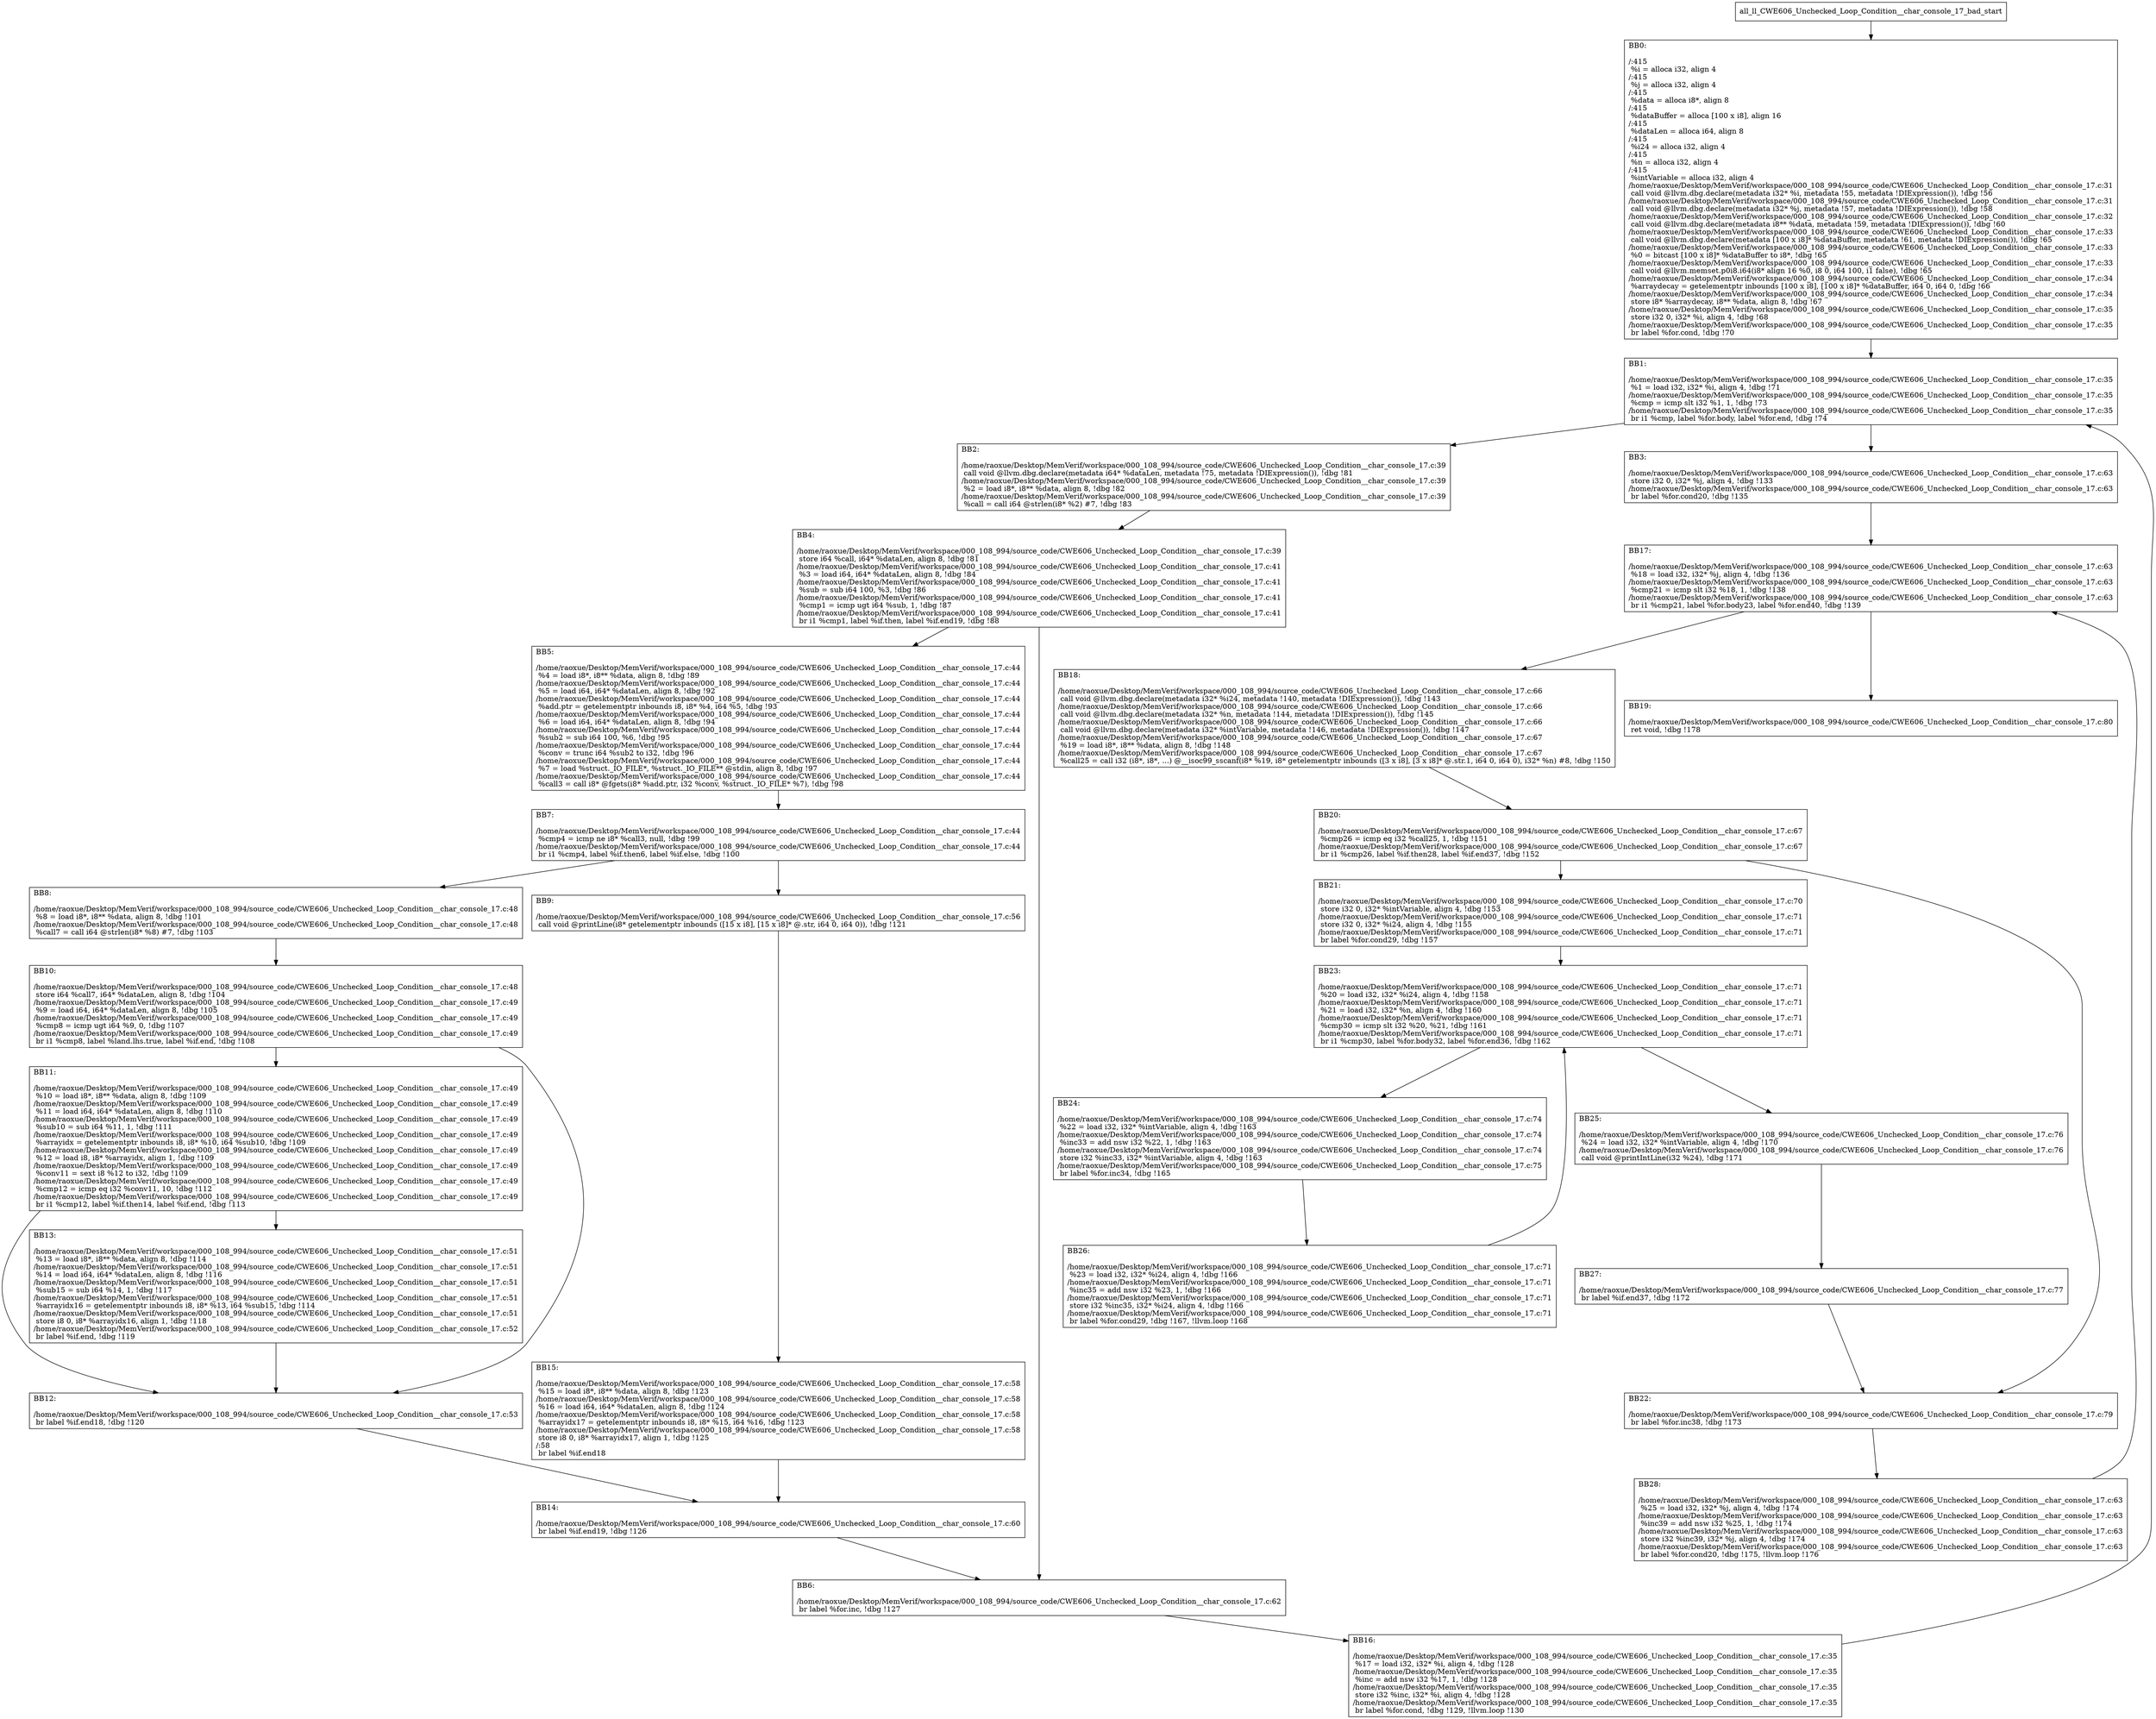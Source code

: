 digraph "CFG for'all_ll_CWE606_Unchecked_Loop_Condition__char_console_17_bad' function" {
	BBall_ll_CWE606_Unchecked_Loop_Condition__char_console_17_bad_start[shape=record,label="{all_ll_CWE606_Unchecked_Loop_Condition__char_console_17_bad_start}"];
	BBall_ll_CWE606_Unchecked_Loop_Condition__char_console_17_bad_start-> all_ll_CWE606_Unchecked_Loop_Condition__char_console_17_badBB0;
	all_ll_CWE606_Unchecked_Loop_Condition__char_console_17_badBB0 [shape=record, label="{BB0:\l\l/:415\l
  %i = alloca i32, align 4\l
/:415\l
  %j = alloca i32, align 4\l
/:415\l
  %data = alloca i8*, align 8\l
/:415\l
  %dataBuffer = alloca [100 x i8], align 16\l
/:415\l
  %dataLen = alloca i64, align 8\l
/:415\l
  %i24 = alloca i32, align 4\l
/:415\l
  %n = alloca i32, align 4\l
/:415\l
  %intVariable = alloca i32, align 4\l
/home/raoxue/Desktop/MemVerif/workspace/000_108_994/source_code/CWE606_Unchecked_Loop_Condition__char_console_17.c:31\l
  call void @llvm.dbg.declare(metadata i32* %i, metadata !55, metadata !DIExpression()), !dbg !56\l
/home/raoxue/Desktop/MemVerif/workspace/000_108_994/source_code/CWE606_Unchecked_Loop_Condition__char_console_17.c:31\l
  call void @llvm.dbg.declare(metadata i32* %j, metadata !57, metadata !DIExpression()), !dbg !58\l
/home/raoxue/Desktop/MemVerif/workspace/000_108_994/source_code/CWE606_Unchecked_Loop_Condition__char_console_17.c:32\l
  call void @llvm.dbg.declare(metadata i8** %data, metadata !59, metadata !DIExpression()), !dbg !60\l
/home/raoxue/Desktop/MemVerif/workspace/000_108_994/source_code/CWE606_Unchecked_Loop_Condition__char_console_17.c:33\l
  call void @llvm.dbg.declare(metadata [100 x i8]* %dataBuffer, metadata !61, metadata !DIExpression()), !dbg !65\l
/home/raoxue/Desktop/MemVerif/workspace/000_108_994/source_code/CWE606_Unchecked_Loop_Condition__char_console_17.c:33\l
  %0 = bitcast [100 x i8]* %dataBuffer to i8*, !dbg !65\l
/home/raoxue/Desktop/MemVerif/workspace/000_108_994/source_code/CWE606_Unchecked_Loop_Condition__char_console_17.c:33\l
  call void @llvm.memset.p0i8.i64(i8* align 16 %0, i8 0, i64 100, i1 false), !dbg !65\l
/home/raoxue/Desktop/MemVerif/workspace/000_108_994/source_code/CWE606_Unchecked_Loop_Condition__char_console_17.c:34\l
  %arraydecay = getelementptr inbounds [100 x i8], [100 x i8]* %dataBuffer, i64 0, i64 0, !dbg !66\l
/home/raoxue/Desktop/MemVerif/workspace/000_108_994/source_code/CWE606_Unchecked_Loop_Condition__char_console_17.c:34\l
  store i8* %arraydecay, i8** %data, align 8, !dbg !67\l
/home/raoxue/Desktop/MemVerif/workspace/000_108_994/source_code/CWE606_Unchecked_Loop_Condition__char_console_17.c:35\l
  store i32 0, i32* %i, align 4, !dbg !68\l
/home/raoxue/Desktop/MemVerif/workspace/000_108_994/source_code/CWE606_Unchecked_Loop_Condition__char_console_17.c:35\l
  br label %for.cond, !dbg !70\l
}"];
	all_ll_CWE606_Unchecked_Loop_Condition__char_console_17_badBB0-> all_ll_CWE606_Unchecked_Loop_Condition__char_console_17_badBB1;
	all_ll_CWE606_Unchecked_Loop_Condition__char_console_17_badBB1 [shape=record, label="{BB1:\l\l/home/raoxue/Desktop/MemVerif/workspace/000_108_994/source_code/CWE606_Unchecked_Loop_Condition__char_console_17.c:35\l
  %1 = load i32, i32* %i, align 4, !dbg !71\l
/home/raoxue/Desktop/MemVerif/workspace/000_108_994/source_code/CWE606_Unchecked_Loop_Condition__char_console_17.c:35\l
  %cmp = icmp slt i32 %1, 1, !dbg !73\l
/home/raoxue/Desktop/MemVerif/workspace/000_108_994/source_code/CWE606_Unchecked_Loop_Condition__char_console_17.c:35\l
  br i1 %cmp, label %for.body, label %for.end, !dbg !74\l
}"];
	all_ll_CWE606_Unchecked_Loop_Condition__char_console_17_badBB1-> all_ll_CWE606_Unchecked_Loop_Condition__char_console_17_badBB2;
	all_ll_CWE606_Unchecked_Loop_Condition__char_console_17_badBB1-> all_ll_CWE606_Unchecked_Loop_Condition__char_console_17_badBB3;
	all_ll_CWE606_Unchecked_Loop_Condition__char_console_17_badBB2 [shape=record, label="{BB2:\l\l/home/raoxue/Desktop/MemVerif/workspace/000_108_994/source_code/CWE606_Unchecked_Loop_Condition__char_console_17.c:39\l
  call void @llvm.dbg.declare(metadata i64* %dataLen, metadata !75, metadata !DIExpression()), !dbg !81\l
/home/raoxue/Desktop/MemVerif/workspace/000_108_994/source_code/CWE606_Unchecked_Loop_Condition__char_console_17.c:39\l
  %2 = load i8*, i8** %data, align 8, !dbg !82\l
/home/raoxue/Desktop/MemVerif/workspace/000_108_994/source_code/CWE606_Unchecked_Loop_Condition__char_console_17.c:39\l
  %call = call i64 @strlen(i8* %2) #7, !dbg !83\l
}"];
	all_ll_CWE606_Unchecked_Loop_Condition__char_console_17_badBB2-> all_ll_CWE606_Unchecked_Loop_Condition__char_console_17_badBB4;
	all_ll_CWE606_Unchecked_Loop_Condition__char_console_17_badBB4 [shape=record, label="{BB4:\l\l/home/raoxue/Desktop/MemVerif/workspace/000_108_994/source_code/CWE606_Unchecked_Loop_Condition__char_console_17.c:39\l
  store i64 %call, i64* %dataLen, align 8, !dbg !81\l
/home/raoxue/Desktop/MemVerif/workspace/000_108_994/source_code/CWE606_Unchecked_Loop_Condition__char_console_17.c:41\l
  %3 = load i64, i64* %dataLen, align 8, !dbg !84\l
/home/raoxue/Desktop/MemVerif/workspace/000_108_994/source_code/CWE606_Unchecked_Loop_Condition__char_console_17.c:41\l
  %sub = sub i64 100, %3, !dbg !86\l
/home/raoxue/Desktop/MemVerif/workspace/000_108_994/source_code/CWE606_Unchecked_Loop_Condition__char_console_17.c:41\l
  %cmp1 = icmp ugt i64 %sub, 1, !dbg !87\l
/home/raoxue/Desktop/MemVerif/workspace/000_108_994/source_code/CWE606_Unchecked_Loop_Condition__char_console_17.c:41\l
  br i1 %cmp1, label %if.then, label %if.end19, !dbg !88\l
}"];
	all_ll_CWE606_Unchecked_Loop_Condition__char_console_17_badBB4-> all_ll_CWE606_Unchecked_Loop_Condition__char_console_17_badBB5;
	all_ll_CWE606_Unchecked_Loop_Condition__char_console_17_badBB4-> all_ll_CWE606_Unchecked_Loop_Condition__char_console_17_badBB6;
	all_ll_CWE606_Unchecked_Loop_Condition__char_console_17_badBB5 [shape=record, label="{BB5:\l\l/home/raoxue/Desktop/MemVerif/workspace/000_108_994/source_code/CWE606_Unchecked_Loop_Condition__char_console_17.c:44\l
  %4 = load i8*, i8** %data, align 8, !dbg !89\l
/home/raoxue/Desktop/MemVerif/workspace/000_108_994/source_code/CWE606_Unchecked_Loop_Condition__char_console_17.c:44\l
  %5 = load i64, i64* %dataLen, align 8, !dbg !92\l
/home/raoxue/Desktop/MemVerif/workspace/000_108_994/source_code/CWE606_Unchecked_Loop_Condition__char_console_17.c:44\l
  %add.ptr = getelementptr inbounds i8, i8* %4, i64 %5, !dbg !93\l
/home/raoxue/Desktop/MemVerif/workspace/000_108_994/source_code/CWE606_Unchecked_Loop_Condition__char_console_17.c:44\l
  %6 = load i64, i64* %dataLen, align 8, !dbg !94\l
/home/raoxue/Desktop/MemVerif/workspace/000_108_994/source_code/CWE606_Unchecked_Loop_Condition__char_console_17.c:44\l
  %sub2 = sub i64 100, %6, !dbg !95\l
/home/raoxue/Desktop/MemVerif/workspace/000_108_994/source_code/CWE606_Unchecked_Loop_Condition__char_console_17.c:44\l
  %conv = trunc i64 %sub2 to i32, !dbg !96\l
/home/raoxue/Desktop/MemVerif/workspace/000_108_994/source_code/CWE606_Unchecked_Loop_Condition__char_console_17.c:44\l
  %7 = load %struct._IO_FILE*, %struct._IO_FILE** @stdin, align 8, !dbg !97\l
/home/raoxue/Desktop/MemVerif/workspace/000_108_994/source_code/CWE606_Unchecked_Loop_Condition__char_console_17.c:44\l
  %call3 = call i8* @fgets(i8* %add.ptr, i32 %conv, %struct._IO_FILE* %7), !dbg !98\l
}"];
	all_ll_CWE606_Unchecked_Loop_Condition__char_console_17_badBB5-> all_ll_CWE606_Unchecked_Loop_Condition__char_console_17_badBB7;
	all_ll_CWE606_Unchecked_Loop_Condition__char_console_17_badBB7 [shape=record, label="{BB7:\l\l/home/raoxue/Desktop/MemVerif/workspace/000_108_994/source_code/CWE606_Unchecked_Loop_Condition__char_console_17.c:44\l
  %cmp4 = icmp ne i8* %call3, null, !dbg !99\l
/home/raoxue/Desktop/MemVerif/workspace/000_108_994/source_code/CWE606_Unchecked_Loop_Condition__char_console_17.c:44\l
  br i1 %cmp4, label %if.then6, label %if.else, !dbg !100\l
}"];
	all_ll_CWE606_Unchecked_Loop_Condition__char_console_17_badBB7-> all_ll_CWE606_Unchecked_Loop_Condition__char_console_17_badBB8;
	all_ll_CWE606_Unchecked_Loop_Condition__char_console_17_badBB7-> all_ll_CWE606_Unchecked_Loop_Condition__char_console_17_badBB9;
	all_ll_CWE606_Unchecked_Loop_Condition__char_console_17_badBB8 [shape=record, label="{BB8:\l\l/home/raoxue/Desktop/MemVerif/workspace/000_108_994/source_code/CWE606_Unchecked_Loop_Condition__char_console_17.c:48\l
  %8 = load i8*, i8** %data, align 8, !dbg !101\l
/home/raoxue/Desktop/MemVerif/workspace/000_108_994/source_code/CWE606_Unchecked_Loop_Condition__char_console_17.c:48\l
  %call7 = call i64 @strlen(i8* %8) #7, !dbg !103\l
}"];
	all_ll_CWE606_Unchecked_Loop_Condition__char_console_17_badBB8-> all_ll_CWE606_Unchecked_Loop_Condition__char_console_17_badBB10;
	all_ll_CWE606_Unchecked_Loop_Condition__char_console_17_badBB10 [shape=record, label="{BB10:\l\l/home/raoxue/Desktop/MemVerif/workspace/000_108_994/source_code/CWE606_Unchecked_Loop_Condition__char_console_17.c:48\l
  store i64 %call7, i64* %dataLen, align 8, !dbg !104\l
/home/raoxue/Desktop/MemVerif/workspace/000_108_994/source_code/CWE606_Unchecked_Loop_Condition__char_console_17.c:49\l
  %9 = load i64, i64* %dataLen, align 8, !dbg !105\l
/home/raoxue/Desktop/MemVerif/workspace/000_108_994/source_code/CWE606_Unchecked_Loop_Condition__char_console_17.c:49\l
  %cmp8 = icmp ugt i64 %9, 0, !dbg !107\l
/home/raoxue/Desktop/MemVerif/workspace/000_108_994/source_code/CWE606_Unchecked_Loop_Condition__char_console_17.c:49\l
  br i1 %cmp8, label %land.lhs.true, label %if.end, !dbg !108\l
}"];
	all_ll_CWE606_Unchecked_Loop_Condition__char_console_17_badBB10-> all_ll_CWE606_Unchecked_Loop_Condition__char_console_17_badBB11;
	all_ll_CWE606_Unchecked_Loop_Condition__char_console_17_badBB10-> all_ll_CWE606_Unchecked_Loop_Condition__char_console_17_badBB12;
	all_ll_CWE606_Unchecked_Loop_Condition__char_console_17_badBB11 [shape=record, label="{BB11:\l\l/home/raoxue/Desktop/MemVerif/workspace/000_108_994/source_code/CWE606_Unchecked_Loop_Condition__char_console_17.c:49\l
  %10 = load i8*, i8** %data, align 8, !dbg !109\l
/home/raoxue/Desktop/MemVerif/workspace/000_108_994/source_code/CWE606_Unchecked_Loop_Condition__char_console_17.c:49\l
  %11 = load i64, i64* %dataLen, align 8, !dbg !110\l
/home/raoxue/Desktop/MemVerif/workspace/000_108_994/source_code/CWE606_Unchecked_Loop_Condition__char_console_17.c:49\l
  %sub10 = sub i64 %11, 1, !dbg !111\l
/home/raoxue/Desktop/MemVerif/workspace/000_108_994/source_code/CWE606_Unchecked_Loop_Condition__char_console_17.c:49\l
  %arrayidx = getelementptr inbounds i8, i8* %10, i64 %sub10, !dbg !109\l
/home/raoxue/Desktop/MemVerif/workspace/000_108_994/source_code/CWE606_Unchecked_Loop_Condition__char_console_17.c:49\l
  %12 = load i8, i8* %arrayidx, align 1, !dbg !109\l
/home/raoxue/Desktop/MemVerif/workspace/000_108_994/source_code/CWE606_Unchecked_Loop_Condition__char_console_17.c:49\l
  %conv11 = sext i8 %12 to i32, !dbg !109\l
/home/raoxue/Desktop/MemVerif/workspace/000_108_994/source_code/CWE606_Unchecked_Loop_Condition__char_console_17.c:49\l
  %cmp12 = icmp eq i32 %conv11, 10, !dbg !112\l
/home/raoxue/Desktop/MemVerif/workspace/000_108_994/source_code/CWE606_Unchecked_Loop_Condition__char_console_17.c:49\l
  br i1 %cmp12, label %if.then14, label %if.end, !dbg !113\l
}"];
	all_ll_CWE606_Unchecked_Loop_Condition__char_console_17_badBB11-> all_ll_CWE606_Unchecked_Loop_Condition__char_console_17_badBB13;
	all_ll_CWE606_Unchecked_Loop_Condition__char_console_17_badBB11-> all_ll_CWE606_Unchecked_Loop_Condition__char_console_17_badBB12;
	all_ll_CWE606_Unchecked_Loop_Condition__char_console_17_badBB13 [shape=record, label="{BB13:\l\l/home/raoxue/Desktop/MemVerif/workspace/000_108_994/source_code/CWE606_Unchecked_Loop_Condition__char_console_17.c:51\l
  %13 = load i8*, i8** %data, align 8, !dbg !114\l
/home/raoxue/Desktop/MemVerif/workspace/000_108_994/source_code/CWE606_Unchecked_Loop_Condition__char_console_17.c:51\l
  %14 = load i64, i64* %dataLen, align 8, !dbg !116\l
/home/raoxue/Desktop/MemVerif/workspace/000_108_994/source_code/CWE606_Unchecked_Loop_Condition__char_console_17.c:51\l
  %sub15 = sub i64 %14, 1, !dbg !117\l
/home/raoxue/Desktop/MemVerif/workspace/000_108_994/source_code/CWE606_Unchecked_Loop_Condition__char_console_17.c:51\l
  %arrayidx16 = getelementptr inbounds i8, i8* %13, i64 %sub15, !dbg !114\l
/home/raoxue/Desktop/MemVerif/workspace/000_108_994/source_code/CWE606_Unchecked_Loop_Condition__char_console_17.c:51\l
  store i8 0, i8* %arrayidx16, align 1, !dbg !118\l
/home/raoxue/Desktop/MemVerif/workspace/000_108_994/source_code/CWE606_Unchecked_Loop_Condition__char_console_17.c:52\l
  br label %if.end, !dbg !119\l
}"];
	all_ll_CWE606_Unchecked_Loop_Condition__char_console_17_badBB13-> all_ll_CWE606_Unchecked_Loop_Condition__char_console_17_badBB12;
	all_ll_CWE606_Unchecked_Loop_Condition__char_console_17_badBB12 [shape=record, label="{BB12:\l\l/home/raoxue/Desktop/MemVerif/workspace/000_108_994/source_code/CWE606_Unchecked_Loop_Condition__char_console_17.c:53\l
  br label %if.end18, !dbg !120\l
}"];
	all_ll_CWE606_Unchecked_Loop_Condition__char_console_17_badBB12-> all_ll_CWE606_Unchecked_Loop_Condition__char_console_17_badBB14;
	all_ll_CWE606_Unchecked_Loop_Condition__char_console_17_badBB9 [shape=record, label="{BB9:\l\l/home/raoxue/Desktop/MemVerif/workspace/000_108_994/source_code/CWE606_Unchecked_Loop_Condition__char_console_17.c:56\l
  call void @printLine(i8* getelementptr inbounds ([15 x i8], [15 x i8]* @.str, i64 0, i64 0)), !dbg !121\l
}"];
	all_ll_CWE606_Unchecked_Loop_Condition__char_console_17_badBB9-> all_ll_CWE606_Unchecked_Loop_Condition__char_console_17_badBB15;
	all_ll_CWE606_Unchecked_Loop_Condition__char_console_17_badBB15 [shape=record, label="{BB15:\l\l/home/raoxue/Desktop/MemVerif/workspace/000_108_994/source_code/CWE606_Unchecked_Loop_Condition__char_console_17.c:58\l
  %15 = load i8*, i8** %data, align 8, !dbg !123\l
/home/raoxue/Desktop/MemVerif/workspace/000_108_994/source_code/CWE606_Unchecked_Loop_Condition__char_console_17.c:58\l
  %16 = load i64, i64* %dataLen, align 8, !dbg !124\l
/home/raoxue/Desktop/MemVerif/workspace/000_108_994/source_code/CWE606_Unchecked_Loop_Condition__char_console_17.c:58\l
  %arrayidx17 = getelementptr inbounds i8, i8* %15, i64 %16, !dbg !123\l
/home/raoxue/Desktop/MemVerif/workspace/000_108_994/source_code/CWE606_Unchecked_Loop_Condition__char_console_17.c:58\l
  store i8 0, i8* %arrayidx17, align 1, !dbg !125\l
/:58\l
  br label %if.end18\l
}"];
	all_ll_CWE606_Unchecked_Loop_Condition__char_console_17_badBB15-> all_ll_CWE606_Unchecked_Loop_Condition__char_console_17_badBB14;
	all_ll_CWE606_Unchecked_Loop_Condition__char_console_17_badBB14 [shape=record, label="{BB14:\l\l/home/raoxue/Desktop/MemVerif/workspace/000_108_994/source_code/CWE606_Unchecked_Loop_Condition__char_console_17.c:60\l
  br label %if.end19, !dbg !126\l
}"];
	all_ll_CWE606_Unchecked_Loop_Condition__char_console_17_badBB14-> all_ll_CWE606_Unchecked_Loop_Condition__char_console_17_badBB6;
	all_ll_CWE606_Unchecked_Loop_Condition__char_console_17_badBB6 [shape=record, label="{BB6:\l\l/home/raoxue/Desktop/MemVerif/workspace/000_108_994/source_code/CWE606_Unchecked_Loop_Condition__char_console_17.c:62\l
  br label %for.inc, !dbg !127\l
}"];
	all_ll_CWE606_Unchecked_Loop_Condition__char_console_17_badBB6-> all_ll_CWE606_Unchecked_Loop_Condition__char_console_17_badBB16;
	all_ll_CWE606_Unchecked_Loop_Condition__char_console_17_badBB16 [shape=record, label="{BB16:\l\l/home/raoxue/Desktop/MemVerif/workspace/000_108_994/source_code/CWE606_Unchecked_Loop_Condition__char_console_17.c:35\l
  %17 = load i32, i32* %i, align 4, !dbg !128\l
/home/raoxue/Desktop/MemVerif/workspace/000_108_994/source_code/CWE606_Unchecked_Loop_Condition__char_console_17.c:35\l
  %inc = add nsw i32 %17, 1, !dbg !128\l
/home/raoxue/Desktop/MemVerif/workspace/000_108_994/source_code/CWE606_Unchecked_Loop_Condition__char_console_17.c:35\l
  store i32 %inc, i32* %i, align 4, !dbg !128\l
/home/raoxue/Desktop/MemVerif/workspace/000_108_994/source_code/CWE606_Unchecked_Loop_Condition__char_console_17.c:35\l
  br label %for.cond, !dbg !129, !llvm.loop !130\l
}"];
	all_ll_CWE606_Unchecked_Loop_Condition__char_console_17_badBB16-> all_ll_CWE606_Unchecked_Loop_Condition__char_console_17_badBB1;
	all_ll_CWE606_Unchecked_Loop_Condition__char_console_17_badBB3 [shape=record, label="{BB3:\l\l/home/raoxue/Desktop/MemVerif/workspace/000_108_994/source_code/CWE606_Unchecked_Loop_Condition__char_console_17.c:63\l
  store i32 0, i32* %j, align 4, !dbg !133\l
/home/raoxue/Desktop/MemVerif/workspace/000_108_994/source_code/CWE606_Unchecked_Loop_Condition__char_console_17.c:63\l
  br label %for.cond20, !dbg !135\l
}"];
	all_ll_CWE606_Unchecked_Loop_Condition__char_console_17_badBB3-> all_ll_CWE606_Unchecked_Loop_Condition__char_console_17_badBB17;
	all_ll_CWE606_Unchecked_Loop_Condition__char_console_17_badBB17 [shape=record, label="{BB17:\l\l/home/raoxue/Desktop/MemVerif/workspace/000_108_994/source_code/CWE606_Unchecked_Loop_Condition__char_console_17.c:63\l
  %18 = load i32, i32* %j, align 4, !dbg !136\l
/home/raoxue/Desktop/MemVerif/workspace/000_108_994/source_code/CWE606_Unchecked_Loop_Condition__char_console_17.c:63\l
  %cmp21 = icmp slt i32 %18, 1, !dbg !138\l
/home/raoxue/Desktop/MemVerif/workspace/000_108_994/source_code/CWE606_Unchecked_Loop_Condition__char_console_17.c:63\l
  br i1 %cmp21, label %for.body23, label %for.end40, !dbg !139\l
}"];
	all_ll_CWE606_Unchecked_Loop_Condition__char_console_17_badBB17-> all_ll_CWE606_Unchecked_Loop_Condition__char_console_17_badBB18;
	all_ll_CWE606_Unchecked_Loop_Condition__char_console_17_badBB17-> all_ll_CWE606_Unchecked_Loop_Condition__char_console_17_badBB19;
	all_ll_CWE606_Unchecked_Loop_Condition__char_console_17_badBB18 [shape=record, label="{BB18:\l\l/home/raoxue/Desktop/MemVerif/workspace/000_108_994/source_code/CWE606_Unchecked_Loop_Condition__char_console_17.c:66\l
  call void @llvm.dbg.declare(metadata i32* %i24, metadata !140, metadata !DIExpression()), !dbg !143\l
/home/raoxue/Desktop/MemVerif/workspace/000_108_994/source_code/CWE606_Unchecked_Loop_Condition__char_console_17.c:66\l
  call void @llvm.dbg.declare(metadata i32* %n, metadata !144, metadata !DIExpression()), !dbg !145\l
/home/raoxue/Desktop/MemVerif/workspace/000_108_994/source_code/CWE606_Unchecked_Loop_Condition__char_console_17.c:66\l
  call void @llvm.dbg.declare(metadata i32* %intVariable, metadata !146, metadata !DIExpression()), !dbg !147\l
/home/raoxue/Desktop/MemVerif/workspace/000_108_994/source_code/CWE606_Unchecked_Loop_Condition__char_console_17.c:67\l
  %19 = load i8*, i8** %data, align 8, !dbg !148\l
/home/raoxue/Desktop/MemVerif/workspace/000_108_994/source_code/CWE606_Unchecked_Loop_Condition__char_console_17.c:67\l
  %call25 = call i32 (i8*, i8*, ...) @__isoc99_sscanf(i8* %19, i8* getelementptr inbounds ([3 x i8], [3 x i8]* @.str.1, i64 0, i64 0), i32* %n) #8, !dbg !150\l
}"];
	all_ll_CWE606_Unchecked_Loop_Condition__char_console_17_badBB18-> all_ll_CWE606_Unchecked_Loop_Condition__char_console_17_badBB20;
	all_ll_CWE606_Unchecked_Loop_Condition__char_console_17_badBB20 [shape=record, label="{BB20:\l\l/home/raoxue/Desktop/MemVerif/workspace/000_108_994/source_code/CWE606_Unchecked_Loop_Condition__char_console_17.c:67\l
  %cmp26 = icmp eq i32 %call25, 1, !dbg !151\l
/home/raoxue/Desktop/MemVerif/workspace/000_108_994/source_code/CWE606_Unchecked_Loop_Condition__char_console_17.c:67\l
  br i1 %cmp26, label %if.then28, label %if.end37, !dbg !152\l
}"];
	all_ll_CWE606_Unchecked_Loop_Condition__char_console_17_badBB20-> all_ll_CWE606_Unchecked_Loop_Condition__char_console_17_badBB21;
	all_ll_CWE606_Unchecked_Loop_Condition__char_console_17_badBB20-> all_ll_CWE606_Unchecked_Loop_Condition__char_console_17_badBB22;
	all_ll_CWE606_Unchecked_Loop_Condition__char_console_17_badBB21 [shape=record, label="{BB21:\l\l/home/raoxue/Desktop/MemVerif/workspace/000_108_994/source_code/CWE606_Unchecked_Loop_Condition__char_console_17.c:70\l
  store i32 0, i32* %intVariable, align 4, !dbg !153\l
/home/raoxue/Desktop/MemVerif/workspace/000_108_994/source_code/CWE606_Unchecked_Loop_Condition__char_console_17.c:71\l
  store i32 0, i32* %i24, align 4, !dbg !155\l
/home/raoxue/Desktop/MemVerif/workspace/000_108_994/source_code/CWE606_Unchecked_Loop_Condition__char_console_17.c:71\l
  br label %for.cond29, !dbg !157\l
}"];
	all_ll_CWE606_Unchecked_Loop_Condition__char_console_17_badBB21-> all_ll_CWE606_Unchecked_Loop_Condition__char_console_17_badBB23;
	all_ll_CWE606_Unchecked_Loop_Condition__char_console_17_badBB23 [shape=record, label="{BB23:\l\l/home/raoxue/Desktop/MemVerif/workspace/000_108_994/source_code/CWE606_Unchecked_Loop_Condition__char_console_17.c:71\l
  %20 = load i32, i32* %i24, align 4, !dbg !158\l
/home/raoxue/Desktop/MemVerif/workspace/000_108_994/source_code/CWE606_Unchecked_Loop_Condition__char_console_17.c:71\l
  %21 = load i32, i32* %n, align 4, !dbg !160\l
/home/raoxue/Desktop/MemVerif/workspace/000_108_994/source_code/CWE606_Unchecked_Loop_Condition__char_console_17.c:71\l
  %cmp30 = icmp slt i32 %20, %21, !dbg !161\l
/home/raoxue/Desktop/MemVerif/workspace/000_108_994/source_code/CWE606_Unchecked_Loop_Condition__char_console_17.c:71\l
  br i1 %cmp30, label %for.body32, label %for.end36, !dbg !162\l
}"];
	all_ll_CWE606_Unchecked_Loop_Condition__char_console_17_badBB23-> all_ll_CWE606_Unchecked_Loop_Condition__char_console_17_badBB24;
	all_ll_CWE606_Unchecked_Loop_Condition__char_console_17_badBB23-> all_ll_CWE606_Unchecked_Loop_Condition__char_console_17_badBB25;
	all_ll_CWE606_Unchecked_Loop_Condition__char_console_17_badBB24 [shape=record, label="{BB24:\l\l/home/raoxue/Desktop/MemVerif/workspace/000_108_994/source_code/CWE606_Unchecked_Loop_Condition__char_console_17.c:74\l
  %22 = load i32, i32* %intVariable, align 4, !dbg !163\l
/home/raoxue/Desktop/MemVerif/workspace/000_108_994/source_code/CWE606_Unchecked_Loop_Condition__char_console_17.c:74\l
  %inc33 = add nsw i32 %22, 1, !dbg !163\l
/home/raoxue/Desktop/MemVerif/workspace/000_108_994/source_code/CWE606_Unchecked_Loop_Condition__char_console_17.c:74\l
  store i32 %inc33, i32* %intVariable, align 4, !dbg !163\l
/home/raoxue/Desktop/MemVerif/workspace/000_108_994/source_code/CWE606_Unchecked_Loop_Condition__char_console_17.c:75\l
  br label %for.inc34, !dbg !165\l
}"];
	all_ll_CWE606_Unchecked_Loop_Condition__char_console_17_badBB24-> all_ll_CWE606_Unchecked_Loop_Condition__char_console_17_badBB26;
	all_ll_CWE606_Unchecked_Loop_Condition__char_console_17_badBB26 [shape=record, label="{BB26:\l\l/home/raoxue/Desktop/MemVerif/workspace/000_108_994/source_code/CWE606_Unchecked_Loop_Condition__char_console_17.c:71\l
  %23 = load i32, i32* %i24, align 4, !dbg !166\l
/home/raoxue/Desktop/MemVerif/workspace/000_108_994/source_code/CWE606_Unchecked_Loop_Condition__char_console_17.c:71\l
  %inc35 = add nsw i32 %23, 1, !dbg !166\l
/home/raoxue/Desktop/MemVerif/workspace/000_108_994/source_code/CWE606_Unchecked_Loop_Condition__char_console_17.c:71\l
  store i32 %inc35, i32* %i24, align 4, !dbg !166\l
/home/raoxue/Desktop/MemVerif/workspace/000_108_994/source_code/CWE606_Unchecked_Loop_Condition__char_console_17.c:71\l
  br label %for.cond29, !dbg !167, !llvm.loop !168\l
}"];
	all_ll_CWE606_Unchecked_Loop_Condition__char_console_17_badBB26-> all_ll_CWE606_Unchecked_Loop_Condition__char_console_17_badBB23;
	all_ll_CWE606_Unchecked_Loop_Condition__char_console_17_badBB25 [shape=record, label="{BB25:\l\l/home/raoxue/Desktop/MemVerif/workspace/000_108_994/source_code/CWE606_Unchecked_Loop_Condition__char_console_17.c:76\l
  %24 = load i32, i32* %intVariable, align 4, !dbg !170\l
/home/raoxue/Desktop/MemVerif/workspace/000_108_994/source_code/CWE606_Unchecked_Loop_Condition__char_console_17.c:76\l
  call void @printIntLine(i32 %24), !dbg !171\l
}"];
	all_ll_CWE606_Unchecked_Loop_Condition__char_console_17_badBB25-> all_ll_CWE606_Unchecked_Loop_Condition__char_console_17_badBB27;
	all_ll_CWE606_Unchecked_Loop_Condition__char_console_17_badBB27 [shape=record, label="{BB27:\l\l/home/raoxue/Desktop/MemVerif/workspace/000_108_994/source_code/CWE606_Unchecked_Loop_Condition__char_console_17.c:77\l
  br label %if.end37, !dbg !172\l
}"];
	all_ll_CWE606_Unchecked_Loop_Condition__char_console_17_badBB27-> all_ll_CWE606_Unchecked_Loop_Condition__char_console_17_badBB22;
	all_ll_CWE606_Unchecked_Loop_Condition__char_console_17_badBB22 [shape=record, label="{BB22:\l\l/home/raoxue/Desktop/MemVerif/workspace/000_108_994/source_code/CWE606_Unchecked_Loop_Condition__char_console_17.c:79\l
  br label %for.inc38, !dbg !173\l
}"];
	all_ll_CWE606_Unchecked_Loop_Condition__char_console_17_badBB22-> all_ll_CWE606_Unchecked_Loop_Condition__char_console_17_badBB28;
	all_ll_CWE606_Unchecked_Loop_Condition__char_console_17_badBB28 [shape=record, label="{BB28:\l\l/home/raoxue/Desktop/MemVerif/workspace/000_108_994/source_code/CWE606_Unchecked_Loop_Condition__char_console_17.c:63\l
  %25 = load i32, i32* %j, align 4, !dbg !174\l
/home/raoxue/Desktop/MemVerif/workspace/000_108_994/source_code/CWE606_Unchecked_Loop_Condition__char_console_17.c:63\l
  %inc39 = add nsw i32 %25, 1, !dbg !174\l
/home/raoxue/Desktop/MemVerif/workspace/000_108_994/source_code/CWE606_Unchecked_Loop_Condition__char_console_17.c:63\l
  store i32 %inc39, i32* %j, align 4, !dbg !174\l
/home/raoxue/Desktop/MemVerif/workspace/000_108_994/source_code/CWE606_Unchecked_Loop_Condition__char_console_17.c:63\l
  br label %for.cond20, !dbg !175, !llvm.loop !176\l
}"];
	all_ll_CWE606_Unchecked_Loop_Condition__char_console_17_badBB28-> all_ll_CWE606_Unchecked_Loop_Condition__char_console_17_badBB17;
	all_ll_CWE606_Unchecked_Loop_Condition__char_console_17_badBB19 [shape=record, label="{BB19:\l\l/home/raoxue/Desktop/MemVerif/workspace/000_108_994/source_code/CWE606_Unchecked_Loop_Condition__char_console_17.c:80\l
  ret void, !dbg !178\l
}"];
}
